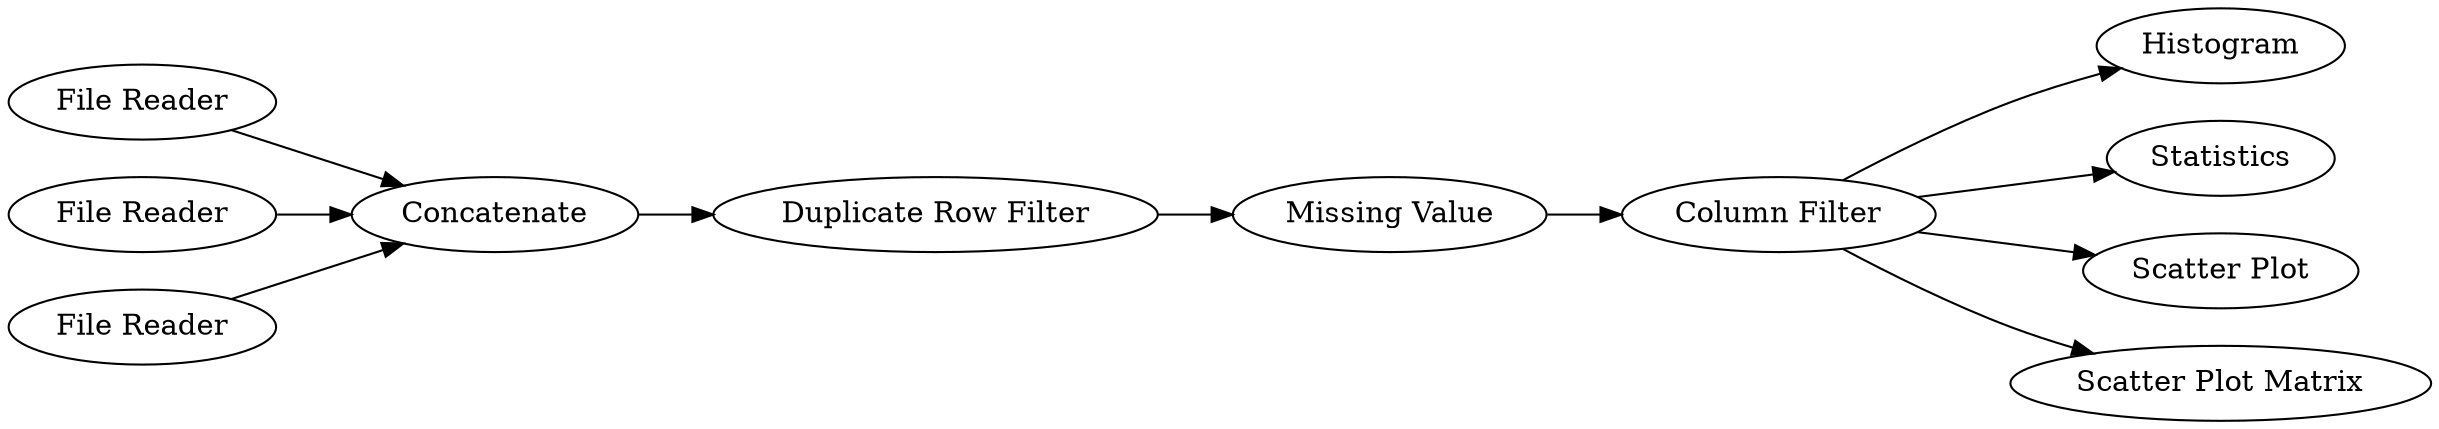 digraph {
	5 [label="File Reader"]
	6 [label="File Reader"]
	7 [label="File Reader"]
	8 [label=Concatenate]
	9 [label="Duplicate Row Filter"]
	10 [label="Missing Value"]
	12 [label="Column Filter"]
	13 [label=Histogram]
	14 [label=Statistics]
	15 [label="Scatter Plot"]
	16 [label="Scatter Plot Matrix"]
	5 -> 8
	6 -> 8
	7 -> 8
	8 -> 9
	9 -> 10
	10 -> 12
	12 -> 13
	12 -> 14
	12 -> 15
	12 -> 16
	rankdir=LR
}
